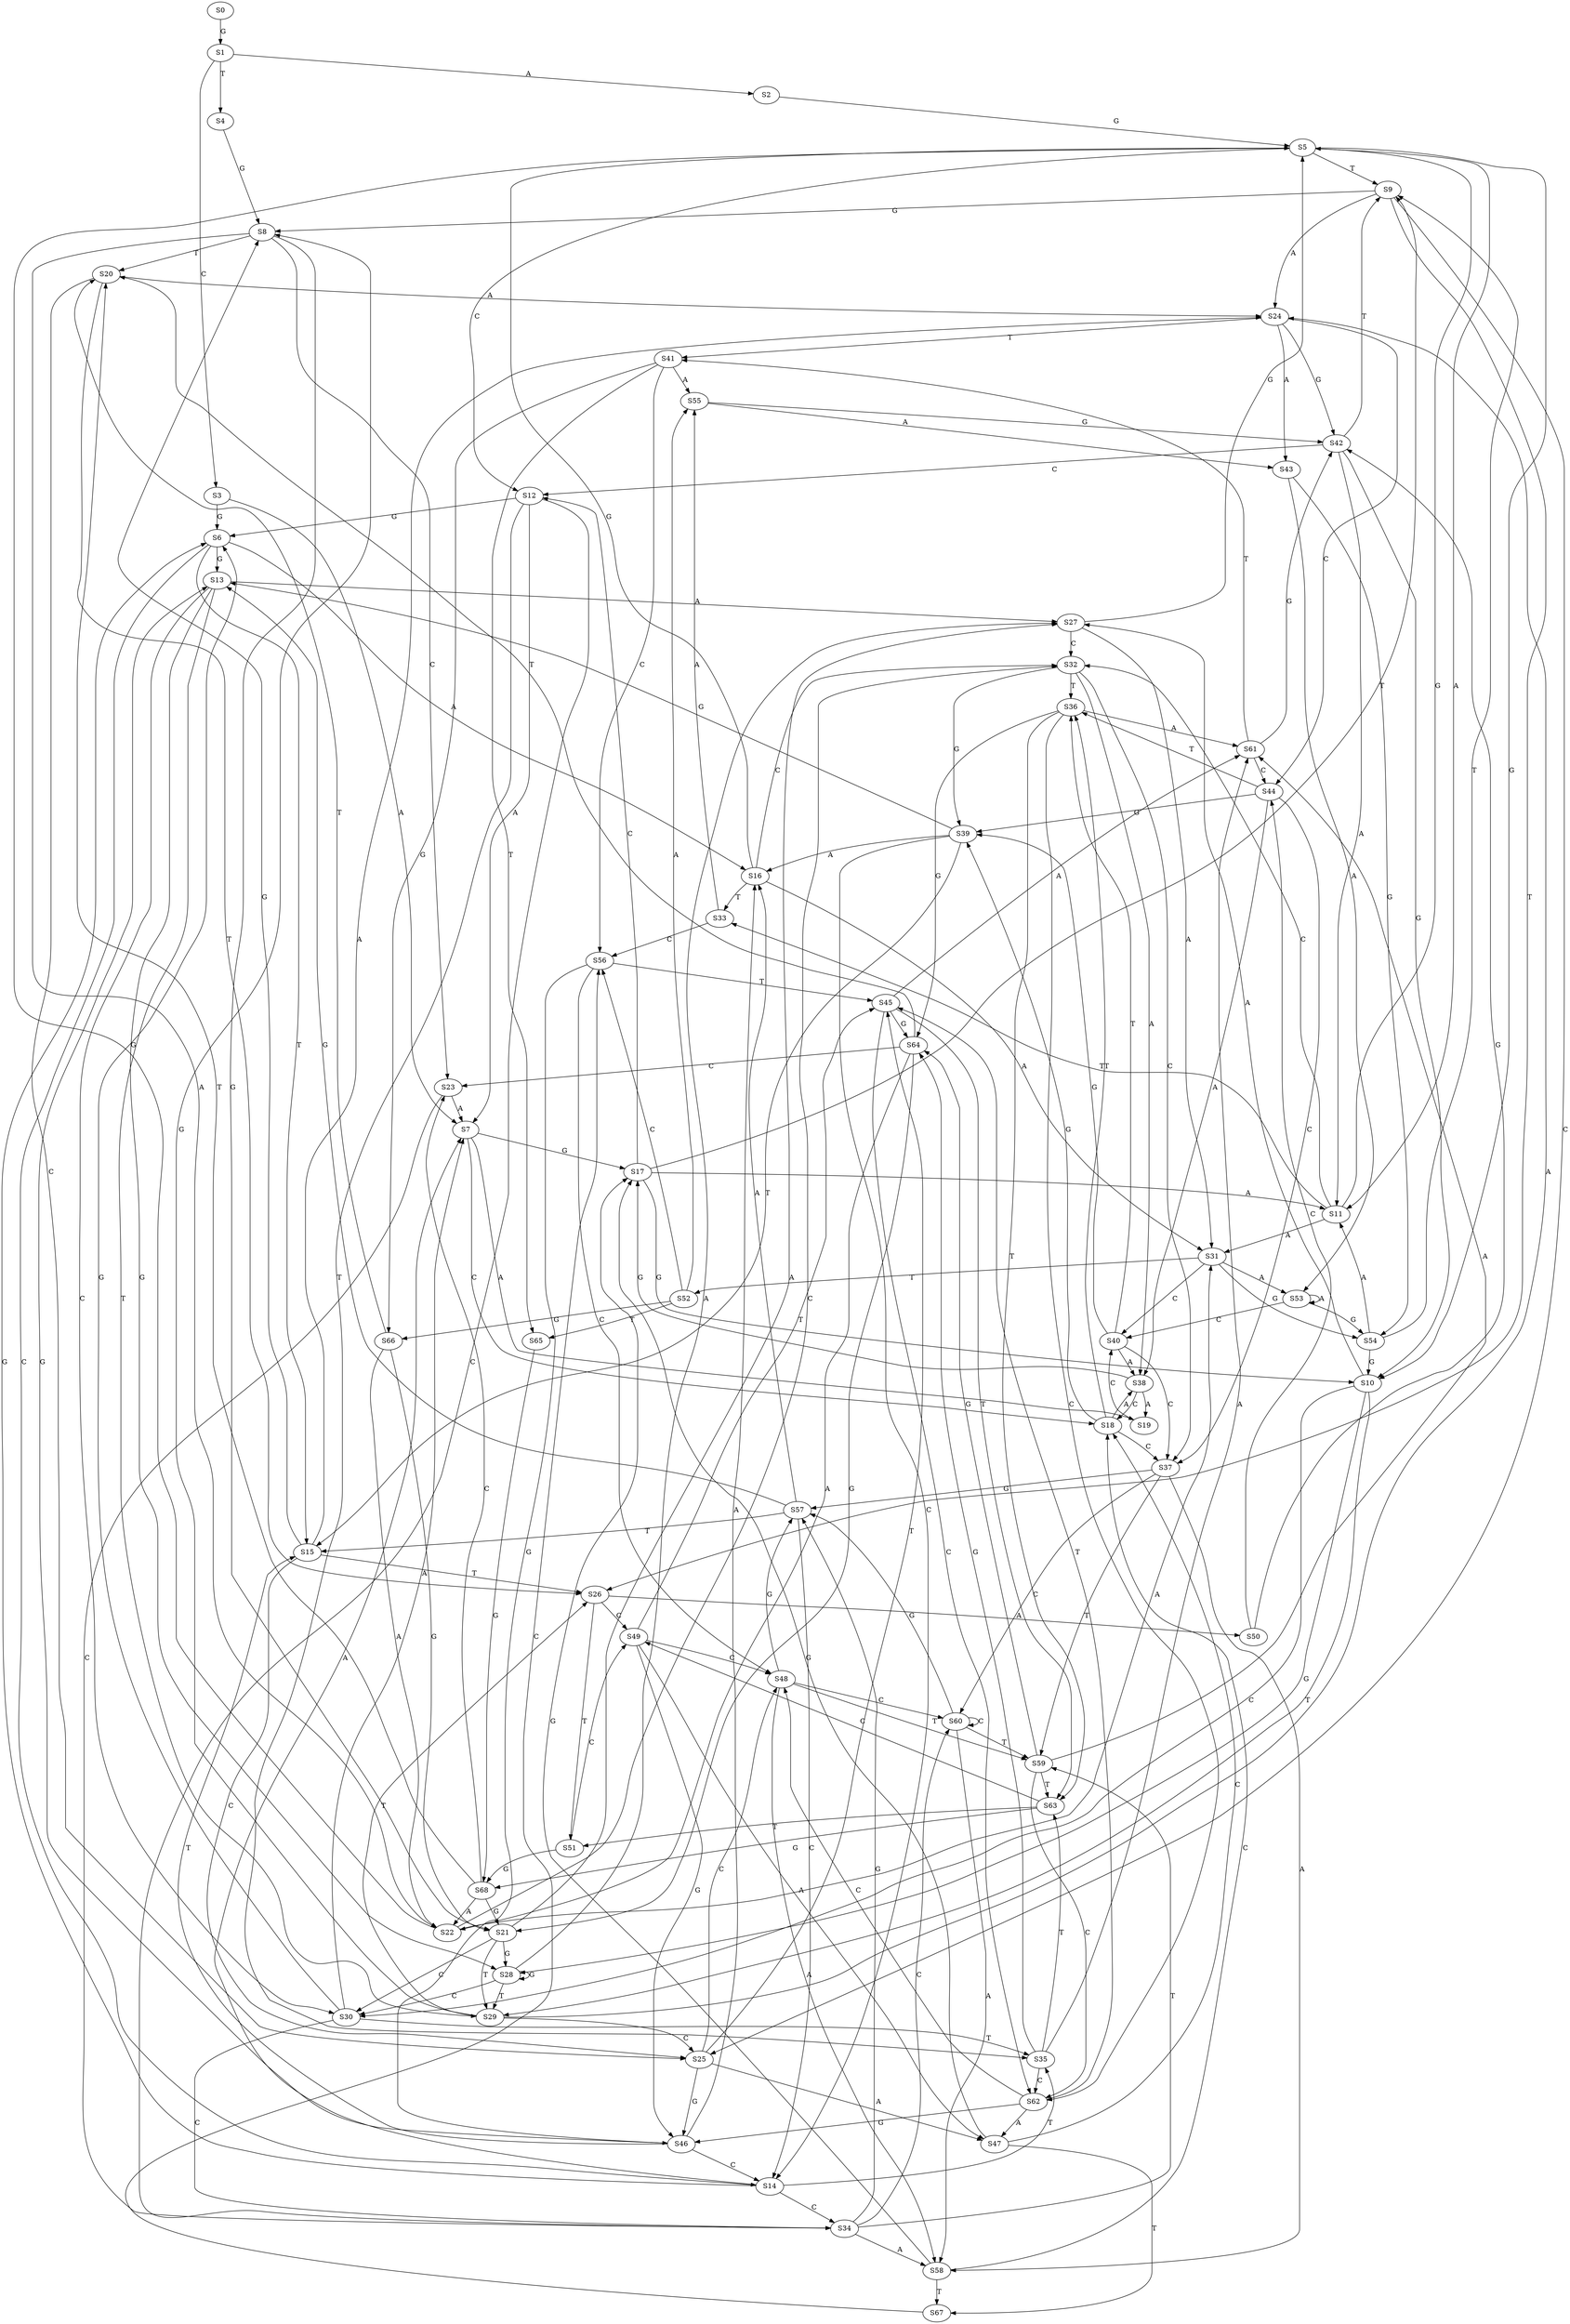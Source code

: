 strict digraph  {
	S0 -> S1 [ label = G ];
	S1 -> S2 [ label = A ];
	S1 -> S3 [ label = C ];
	S1 -> S4 [ label = T ];
	S2 -> S5 [ label = G ];
	S3 -> S6 [ label = G ];
	S3 -> S7 [ label = A ];
	S4 -> S8 [ label = G ];
	S5 -> S9 [ label = T ];
	S5 -> S10 [ label = G ];
	S5 -> S11 [ label = A ];
	S5 -> S12 [ label = C ];
	S6 -> S13 [ label = G ];
	S6 -> S14 [ label = C ];
	S6 -> S15 [ label = T ];
	S6 -> S16 [ label = A ];
	S7 -> S17 [ label = G ];
	S7 -> S18 [ label = C ];
	S7 -> S19 [ label = A ];
	S8 -> S20 [ label = T ];
	S8 -> S21 [ label = G ];
	S8 -> S22 [ label = A ];
	S8 -> S23 [ label = C ];
	S9 -> S24 [ label = A ];
	S9 -> S25 [ label = C ];
	S9 -> S8 [ label = G ];
	S9 -> S26 [ label = T ];
	S10 -> S27 [ label = A ];
	S10 -> S28 [ label = G ];
	S10 -> S29 [ label = T ];
	S10 -> S30 [ label = C ];
	S11 -> S31 [ label = A ];
	S11 -> S32 [ label = C ];
	S11 -> S33 [ label = T ];
	S11 -> S5 [ label = G ];
	S12 -> S34 [ label = C ];
	S12 -> S7 [ label = A ];
	S12 -> S35 [ label = T ];
	S12 -> S6 [ label = G ];
	S13 -> S27 [ label = A ];
	S13 -> S28 [ label = G ];
	S13 -> S30 [ label = C ];
	S13 -> S29 [ label = T ];
	S14 -> S6 [ label = G ];
	S14 -> S35 [ label = T ];
	S14 -> S34 [ label = C ];
	S14 -> S7 [ label = A ];
	S15 -> S25 [ label = C ];
	S15 -> S24 [ label = A ];
	S15 -> S8 [ label = G ];
	S15 -> S26 [ label = T ];
	S16 -> S31 [ label = A ];
	S16 -> S32 [ label = C ];
	S16 -> S5 [ label = G ];
	S16 -> S33 [ label = T ];
	S17 -> S10 [ label = G ];
	S17 -> S9 [ label = T ];
	S17 -> S11 [ label = A ];
	S17 -> S12 [ label = C ];
	S18 -> S36 [ label = T ];
	S18 -> S37 [ label = C ];
	S18 -> S38 [ label = A ];
	S18 -> S39 [ label = G ];
	S19 -> S40 [ label = C ];
	S20 -> S25 [ label = C ];
	S20 -> S26 [ label = T ];
	S20 -> S24 [ label = A ];
	S21 -> S28 [ label = G ];
	S21 -> S30 [ label = C ];
	S21 -> S27 [ label = A ];
	S21 -> S29 [ label = T ];
	S22 -> S5 [ label = G ];
	S22 -> S32 [ label = C ];
	S22 -> S31 [ label = A ];
	S23 -> S34 [ label = C ];
	S23 -> S7 [ label = A ];
	S24 -> S41 [ label = T ];
	S24 -> S42 [ label = G ];
	S24 -> S43 [ label = A ];
	S24 -> S44 [ label = C ];
	S25 -> S45 [ label = T ];
	S25 -> S46 [ label = G ];
	S25 -> S47 [ label = A ];
	S25 -> S48 [ label = C ];
	S26 -> S49 [ label = C ];
	S26 -> S50 [ label = A ];
	S26 -> S51 [ label = T ];
	S27 -> S31 [ label = A ];
	S27 -> S32 [ label = C ];
	S27 -> S5 [ label = G ];
	S28 -> S29 [ label = T ];
	S28 -> S30 [ label = C ];
	S28 -> S28 [ label = G ];
	S28 -> S27 [ label = A ];
	S29 -> S24 [ label = A ];
	S29 -> S25 [ label = C ];
	S29 -> S8 [ label = G ];
	S29 -> S26 [ label = T ];
	S30 -> S35 [ label = T ];
	S30 -> S34 [ label = C ];
	S30 -> S7 [ label = A ];
	S30 -> S6 [ label = G ];
	S31 -> S52 [ label = T ];
	S31 -> S40 [ label = C ];
	S31 -> S53 [ label = A ];
	S31 -> S54 [ label = G ];
	S32 -> S36 [ label = T ];
	S32 -> S39 [ label = G ];
	S32 -> S37 [ label = C ];
	S32 -> S38 [ label = A ];
	S33 -> S55 [ label = A ];
	S33 -> S56 [ label = C ];
	S34 -> S57 [ label = G ];
	S34 -> S58 [ label = A ];
	S34 -> S59 [ label = T ];
	S34 -> S60 [ label = C ];
	S35 -> S61 [ label = A ];
	S35 -> S62 [ label = C ];
	S35 -> S63 [ label = T ];
	S35 -> S64 [ label = G ];
	S36 -> S61 [ label = A ];
	S36 -> S62 [ label = C ];
	S36 -> S63 [ label = T ];
	S36 -> S64 [ label = G ];
	S37 -> S60 [ label = C ];
	S37 -> S58 [ label = A ];
	S37 -> S59 [ label = T ];
	S37 -> S57 [ label = G ];
	S38 -> S17 [ label = G ];
	S38 -> S18 [ label = C ];
	S38 -> S19 [ label = A ];
	S39 -> S13 [ label = G ];
	S39 -> S16 [ label = A ];
	S39 -> S15 [ label = T ];
	S39 -> S14 [ label = C ];
	S40 -> S38 [ label = A ];
	S40 -> S37 [ label = C ];
	S40 -> S39 [ label = G ];
	S40 -> S36 [ label = T ];
	S41 -> S56 [ label = C ];
	S41 -> S55 [ label = A ];
	S41 -> S65 [ label = T ];
	S41 -> S66 [ label = G ];
	S42 -> S9 [ label = T ];
	S42 -> S11 [ label = A ];
	S42 -> S12 [ label = C ];
	S42 -> S10 [ label = G ];
	S43 -> S54 [ label = G ];
	S43 -> S53 [ label = A ];
	S44 -> S39 [ label = G ];
	S44 -> S36 [ label = T ];
	S44 -> S37 [ label = C ];
	S44 -> S38 [ label = A ];
	S45 -> S64 [ label = G ];
	S45 -> S62 [ label = C ];
	S45 -> S61 [ label = A ];
	S45 -> S63 [ label = T ];
	S46 -> S13 [ label = G ];
	S46 -> S15 [ label = T ];
	S46 -> S14 [ label = C ];
	S46 -> S16 [ label = A ];
	S47 -> S67 [ label = T ];
	S47 -> S18 [ label = C ];
	S47 -> S17 [ label = G ];
	S48 -> S60 [ label = C ];
	S48 -> S58 [ label = A ];
	S48 -> S59 [ label = T ];
	S48 -> S57 [ label = G ];
	S49 -> S47 [ label = A ];
	S49 -> S48 [ label = C ];
	S49 -> S45 [ label = T ];
	S49 -> S46 [ label = G ];
	S50 -> S44 [ label = C ];
	S50 -> S42 [ label = G ];
	S51 -> S68 [ label = G ];
	S51 -> S49 [ label = C ];
	S52 -> S55 [ label = A ];
	S52 -> S56 [ label = C ];
	S52 -> S66 [ label = G ];
	S52 -> S65 [ label = T ];
	S53 -> S54 [ label = G ];
	S53 -> S40 [ label = C ];
	S53 -> S53 [ label = A ];
	S54 -> S9 [ label = T ];
	S54 -> S11 [ label = A ];
	S54 -> S10 [ label = G ];
	S55 -> S42 [ label = G ];
	S55 -> S43 [ label = A ];
	S56 -> S48 [ label = C ];
	S56 -> S46 [ label = G ];
	S56 -> S45 [ label = T ];
	S57 -> S16 [ label = A ];
	S57 -> S13 [ label = G ];
	S57 -> S15 [ label = T ];
	S57 -> S14 [ label = C ];
	S58 -> S17 [ label = G ];
	S58 -> S67 [ label = T ];
	S58 -> S18 [ label = C ];
	S59 -> S64 [ label = G ];
	S59 -> S61 [ label = A ];
	S59 -> S62 [ label = C ];
	S59 -> S63 [ label = T ];
	S60 -> S57 [ label = G ];
	S60 -> S60 [ label = C ];
	S60 -> S58 [ label = A ];
	S60 -> S59 [ label = T ];
	S61 -> S42 [ label = G ];
	S61 -> S41 [ label = T ];
	S61 -> S44 [ label = C ];
	S62 -> S45 [ label = T ];
	S62 -> S46 [ label = G ];
	S62 -> S48 [ label = C ];
	S62 -> S47 [ label = A ];
	S63 -> S49 [ label = C ];
	S63 -> S51 [ label = T ];
	S63 -> S68 [ label = G ];
	S64 -> S22 [ label = A ];
	S64 -> S23 [ label = C ];
	S64 -> S21 [ label = G ];
	S64 -> S20 [ label = T ];
	S65 -> S68 [ label = G ];
	S66 -> S21 [ label = G ];
	S66 -> S22 [ label = A ];
	S66 -> S20 [ label = T ];
	S67 -> S56 [ label = C ];
	S68 -> S21 [ label = G ];
	S68 -> S23 [ label = C ];
	S68 -> S20 [ label = T ];
	S68 -> S22 [ label = A ];
}
